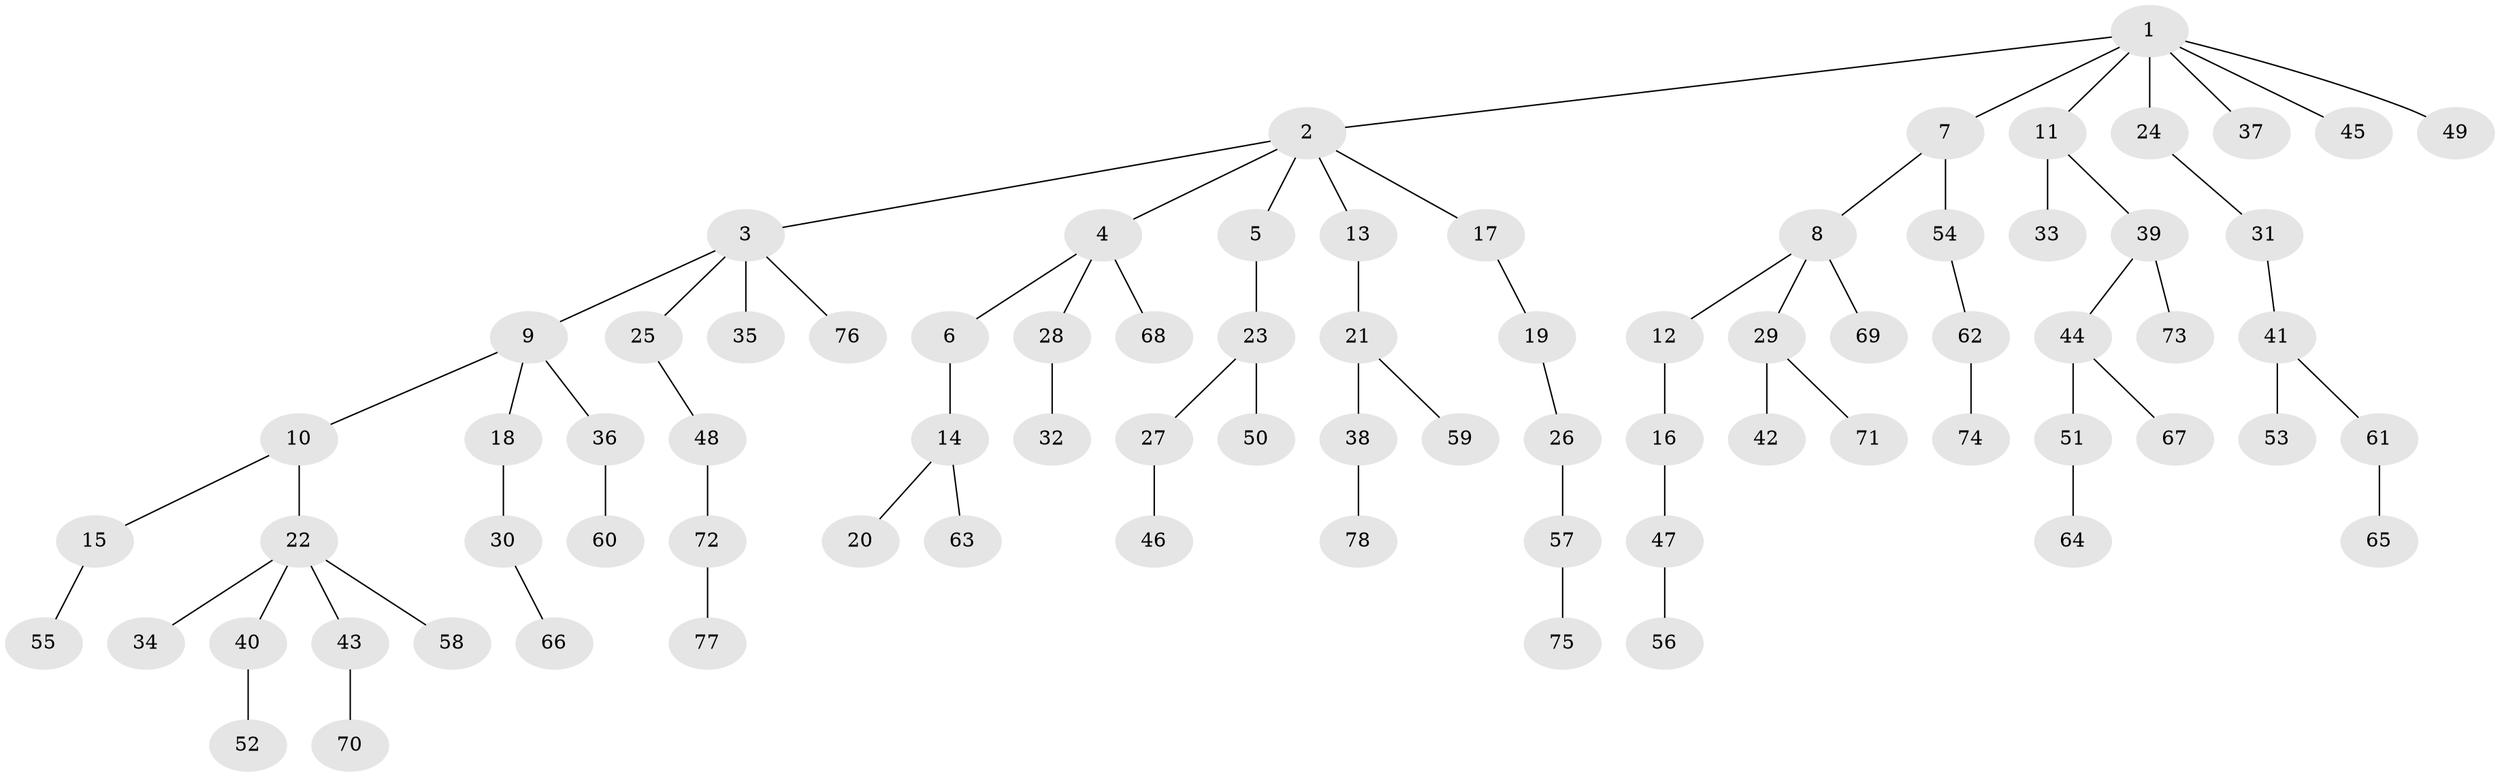 // coarse degree distribution, {6: 0.0425531914893617, 2: 0.3829787234042553, 4: 0.06382978723404255, 3: 0.0851063829787234, 1: 0.425531914893617}
// Generated by graph-tools (version 1.1) at 2025/37/03/04/25 23:37:29]
// undirected, 78 vertices, 77 edges
graph export_dot {
  node [color=gray90,style=filled];
  1;
  2;
  3;
  4;
  5;
  6;
  7;
  8;
  9;
  10;
  11;
  12;
  13;
  14;
  15;
  16;
  17;
  18;
  19;
  20;
  21;
  22;
  23;
  24;
  25;
  26;
  27;
  28;
  29;
  30;
  31;
  32;
  33;
  34;
  35;
  36;
  37;
  38;
  39;
  40;
  41;
  42;
  43;
  44;
  45;
  46;
  47;
  48;
  49;
  50;
  51;
  52;
  53;
  54;
  55;
  56;
  57;
  58;
  59;
  60;
  61;
  62;
  63;
  64;
  65;
  66;
  67;
  68;
  69;
  70;
  71;
  72;
  73;
  74;
  75;
  76;
  77;
  78;
  1 -- 2;
  1 -- 7;
  1 -- 11;
  1 -- 24;
  1 -- 37;
  1 -- 45;
  1 -- 49;
  2 -- 3;
  2 -- 4;
  2 -- 5;
  2 -- 13;
  2 -- 17;
  3 -- 9;
  3 -- 25;
  3 -- 35;
  3 -- 76;
  4 -- 6;
  4 -- 28;
  4 -- 68;
  5 -- 23;
  6 -- 14;
  7 -- 8;
  7 -- 54;
  8 -- 12;
  8 -- 29;
  8 -- 69;
  9 -- 10;
  9 -- 18;
  9 -- 36;
  10 -- 15;
  10 -- 22;
  11 -- 33;
  11 -- 39;
  12 -- 16;
  13 -- 21;
  14 -- 20;
  14 -- 63;
  15 -- 55;
  16 -- 47;
  17 -- 19;
  18 -- 30;
  19 -- 26;
  21 -- 38;
  21 -- 59;
  22 -- 34;
  22 -- 40;
  22 -- 43;
  22 -- 58;
  23 -- 27;
  23 -- 50;
  24 -- 31;
  25 -- 48;
  26 -- 57;
  27 -- 46;
  28 -- 32;
  29 -- 42;
  29 -- 71;
  30 -- 66;
  31 -- 41;
  36 -- 60;
  38 -- 78;
  39 -- 44;
  39 -- 73;
  40 -- 52;
  41 -- 53;
  41 -- 61;
  43 -- 70;
  44 -- 51;
  44 -- 67;
  47 -- 56;
  48 -- 72;
  51 -- 64;
  54 -- 62;
  57 -- 75;
  61 -- 65;
  62 -- 74;
  72 -- 77;
}
